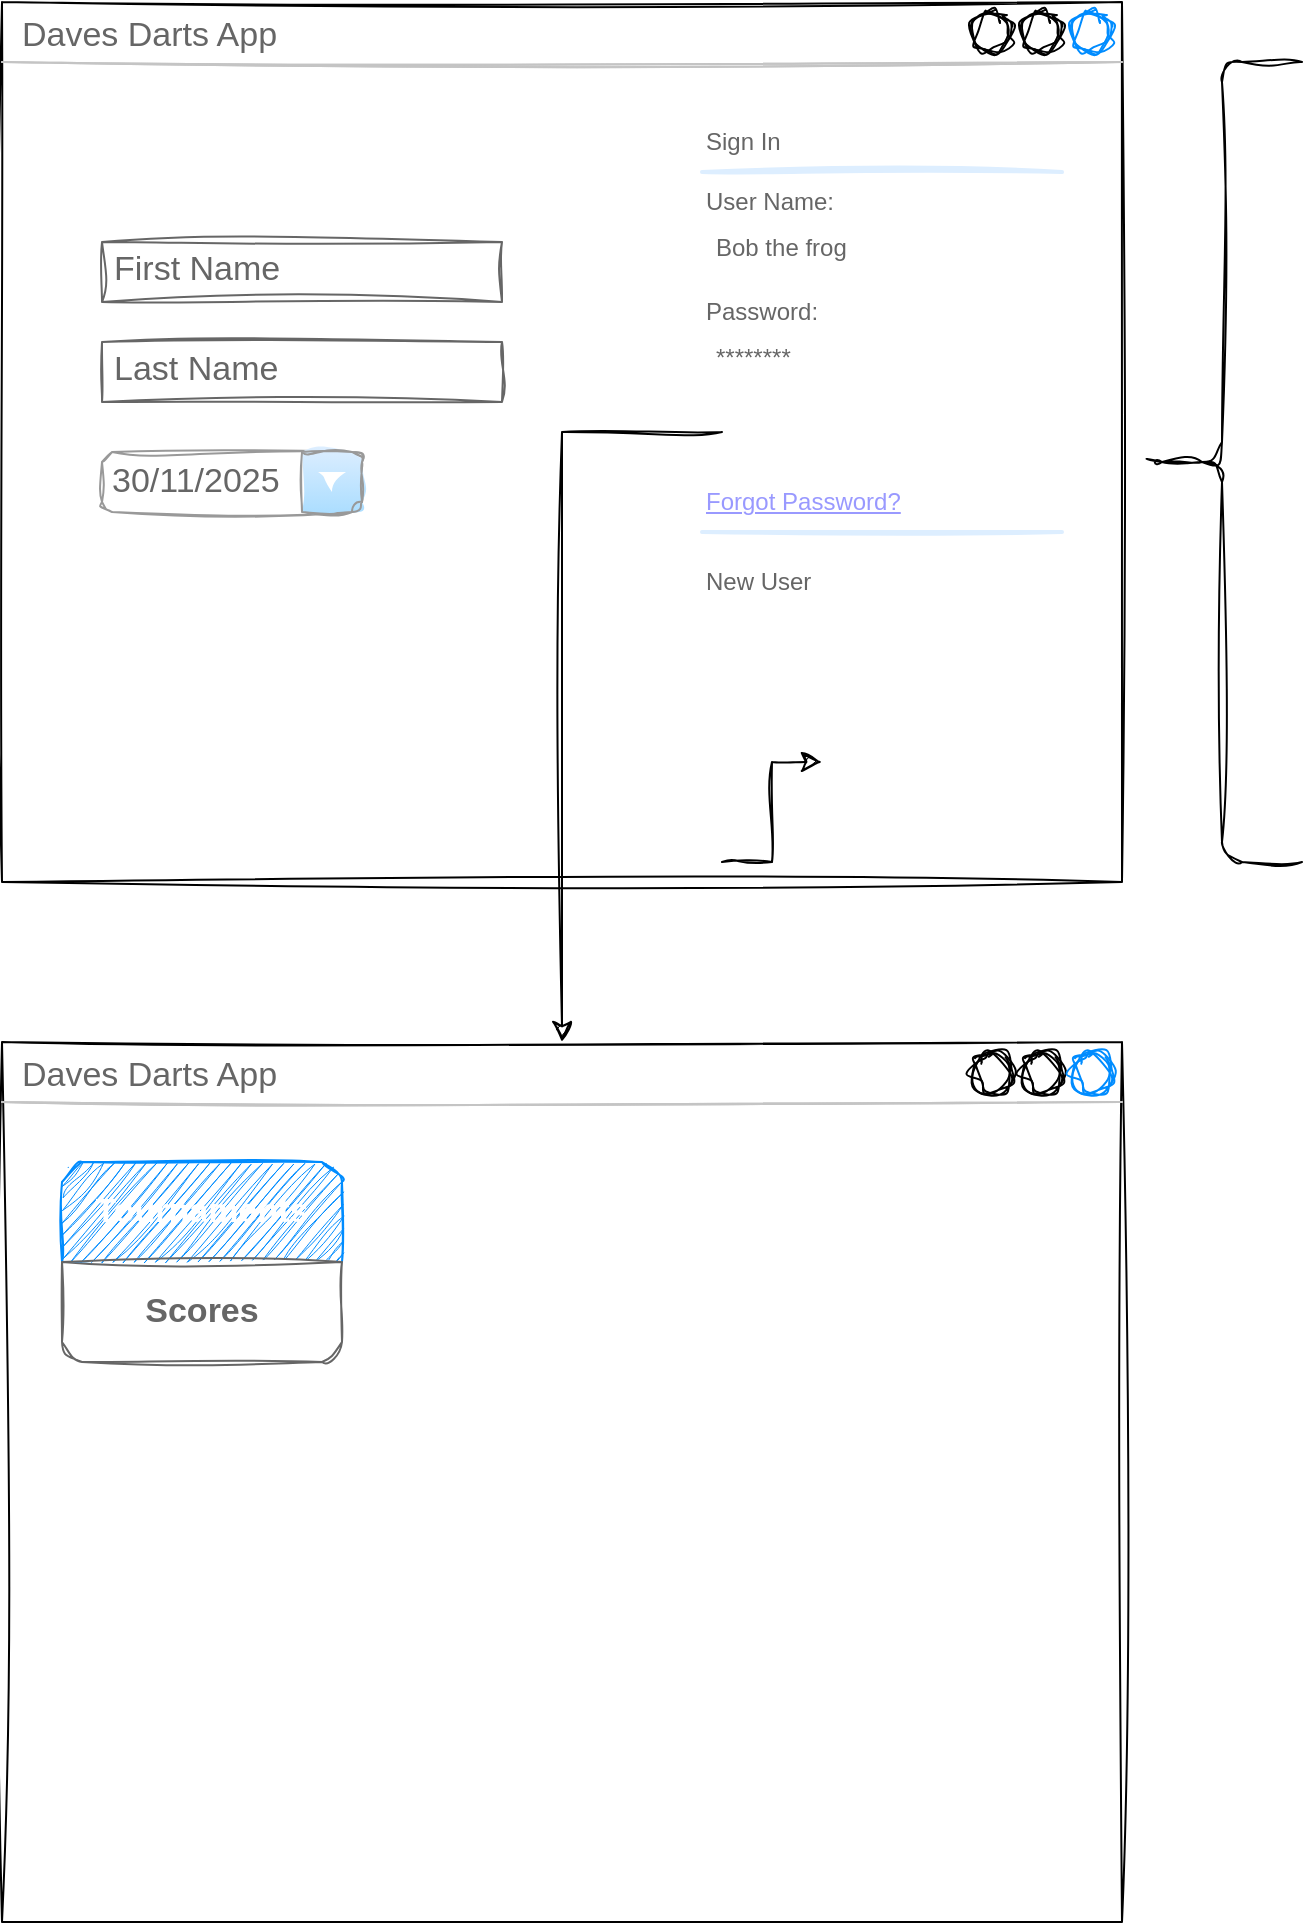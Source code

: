 <mxfile>
    <diagram id="qxxZICC4kl9-N6NX5seV" name="Page-1">
        <mxGraphModel dx="1088" dy="779" grid="1" gridSize="10" guides="1" tooltips="1" connect="1" arrows="1" fold="1" page="1" pageScale="1" pageWidth="850" pageHeight="1100" math="0" shadow="0">
            <root>
                <mxCell id="0"/>
                <mxCell id="1" parent="0"/>
                <mxCell id="12" value="Daves Darts App" style="strokeWidth=1;shadow=0;dashed=0;align=center;html=1;shape=mxgraph.mockup.containers.window;align=left;verticalAlign=top;spacingLeft=8;strokeColor2=#008cff;strokeColor3=#c4c4c4;fontColor=#666666;mainText=;fontSize=17;labelBackgroundColor=none;whiteSpace=wrap;sketch=1;curveFitting=1;jiggle=2;" parent="1" vertex="1">
                    <mxGeometry x="40" y="40" width="560" height="440" as="geometry"/>
                </mxCell>
                <mxCell id="13" value="First Name" style="strokeWidth=1;shadow=0;dashed=0;align=center;html=1;shape=mxgraph.mockup.text.textBox;fontColor=#666666;align=left;fontSize=17;spacingLeft=4;spacingTop=-3;whiteSpace=wrap;strokeColor=#666666;mainText=;sketch=1;curveFitting=1;jiggle=2;" parent="1" vertex="1">
                    <mxGeometry x="90" y="160" width="200" height="30" as="geometry"/>
                </mxCell>
                <mxCell id="14" value="Last Name" style="strokeWidth=1;shadow=0;dashed=0;align=center;html=1;shape=mxgraph.mockup.text.textBox;fontColor=#666666;align=left;fontSize=17;spacingLeft=4;spacingTop=-3;whiteSpace=wrap;strokeColor=#666666;mainText=;sketch=1;curveFitting=1;jiggle=2;" parent="1" vertex="1">
                    <mxGeometry x="90" y="210" width="200" height="30" as="geometry"/>
                </mxCell>
                <mxCell id="68" value="30/11/2025" style="strokeWidth=1;shadow=0;dashed=0;align=center;html=1;shape=mxgraph.mockup.forms.comboBox;strokeColor=#999999;fillColor=#ddeeff;align=left;fillColor2=#aaddff;mainText=;fontColor=#666666;fontSize=17;spacingLeft=3;sketch=1;curveFitting=1;jiggle=2;" parent="1" vertex="1">
                    <mxGeometry x="90" y="265" width="130" height="30" as="geometry"/>
                </mxCell>
                <mxCell id="76" value="" style="strokeWidth=1;shadow=0;dashed=0;align=center;html=1;shape=mxgraph.mockup.forms.rrect;rSize=0;strokeColor=#999999;fillColor=#ffffff;sketch=1;curveFitting=1;jiggle=2;" parent="1" vertex="1">
                    <mxGeometry x="380" y="90" width="200" height="300" as="geometry"/>
                </mxCell>
                <mxCell id="77" value="Sign In" style="strokeWidth=1;shadow=0;dashed=0;align=center;html=1;shape=mxgraph.mockup.forms.anchor;fontSize=12;fontColor=#666666;align=left;resizeWidth=1;spacingLeft=0;sketch=1;curveFitting=1;jiggle=2;" parent="76" vertex="1">
                    <mxGeometry width="100" height="20" relative="1" as="geometry">
                        <mxPoint x="10" y="10" as="offset"/>
                    </mxGeometry>
                </mxCell>
                <mxCell id="78" value="" style="shape=line;strokeColor=#ddeeff;strokeWidth=2;html=1;resizeWidth=1;sketch=1;curveFitting=1;jiggle=2;" parent="76" vertex="1">
                    <mxGeometry width="180" height="10" relative="1" as="geometry">
                        <mxPoint x="10" y="30" as="offset"/>
                    </mxGeometry>
                </mxCell>
                <mxCell id="79" value="User Name:" style="strokeWidth=1;shadow=0;dashed=0;align=center;html=1;shape=mxgraph.mockup.forms.anchor;fontSize=12;fontColor=#666666;align=left;resizeWidth=1;spacingLeft=0;sketch=1;curveFitting=1;jiggle=2;" parent="76" vertex="1">
                    <mxGeometry width="100" height="20" relative="1" as="geometry">
                        <mxPoint x="10" y="40" as="offset"/>
                    </mxGeometry>
                </mxCell>
                <mxCell id="80" value="Bob the frog" style="strokeWidth=1;shadow=0;dashed=0;align=center;html=1;shape=mxgraph.mockup.forms.rrect;rSize=0;strokeColor=#999999;fontColor=#666666;align=left;spacingLeft=5;resizeWidth=1;sketch=1;curveFitting=1;jiggle=2;" parent="76" vertex="1">
                    <mxGeometry width="150" height="25" relative="1" as="geometry">
                        <mxPoint x="10" y="60" as="offset"/>
                    </mxGeometry>
                </mxCell>
                <mxCell id="81" value="Password:" style="strokeWidth=1;shadow=0;dashed=0;align=center;html=1;shape=mxgraph.mockup.forms.anchor;fontSize=12;fontColor=#666666;align=left;resizeWidth=1;spacingLeft=0;sketch=1;curveFitting=1;jiggle=2;" parent="76" vertex="1">
                    <mxGeometry width="100" height="20" relative="1" as="geometry">
                        <mxPoint x="10" y="95" as="offset"/>
                    </mxGeometry>
                </mxCell>
                <mxCell id="82" value="********" style="strokeWidth=1;shadow=0;dashed=0;align=center;html=1;shape=mxgraph.mockup.forms.rrect;rSize=0;strokeColor=#999999;fontColor=#666666;align=left;spacingLeft=5;resizeWidth=1;sketch=1;curveFitting=1;jiggle=2;" parent="76" vertex="1">
                    <mxGeometry width="150" height="25" relative="1" as="geometry">
                        <mxPoint x="10" y="115" as="offset"/>
                    </mxGeometry>
                </mxCell>
                <mxCell id="83" value="SIGN IN" style="strokeWidth=1;shadow=0;dashed=0;align=center;html=1;shape=mxgraph.mockup.forms.rrect;rSize=5;strokeColor=none;fontColor=#ffffff;fillColor=#66bbff;fontSize=16;fontStyle=1;sketch=1;curveFitting=1;jiggle=2;" parent="76" vertex="1">
                    <mxGeometry y="1" width="80" height="30" relative="1" as="geometry">
                        <mxPoint x="20" y="-150" as="offset"/>
                    </mxGeometry>
                </mxCell>
                <mxCell id="84" value="Forgot Password?" style="strokeWidth=1;shadow=0;dashed=0;align=center;html=1;shape=mxgraph.mockup.forms.anchor;fontSize=12;fontColor=#9999ff;align=left;spacingLeft=0;fontStyle=4;resizeWidth=1;sketch=1;curveFitting=1;jiggle=2;" parent="76" vertex="1">
                    <mxGeometry y="1" width="150" height="20" relative="1" as="geometry">
                        <mxPoint x="10" y="-110" as="offset"/>
                    </mxGeometry>
                </mxCell>
                <mxCell id="85" value="" style="shape=line;strokeColor=#ddeeff;strokeWidth=2;html=1;resizeWidth=1;sketch=1;curveFitting=1;jiggle=2;" parent="76" vertex="1">
                    <mxGeometry y="1" width="180" height="10" relative="1" as="geometry">
                        <mxPoint x="10" y="-90" as="offset"/>
                    </mxGeometry>
                </mxCell>
                <mxCell id="86" value="New User" style="strokeWidth=1;shadow=0;dashed=0;align=center;html=1;shape=mxgraph.mockup.forms.anchor;fontSize=12;fontColor=#666666;align=left;spacingLeft=0;resizeWidth=1;sketch=1;curveFitting=1;jiggle=2;" parent="76" vertex="1">
                    <mxGeometry y="1" width="150" height="20" relative="1" as="geometry">
                        <mxPoint x="10" y="-70" as="offset"/>
                    </mxGeometry>
                </mxCell>
                <mxCell id="87" value="SIGN UP" style="strokeWidth=1;shadow=0;dashed=0;align=center;html=1;shape=mxgraph.mockup.forms.rrect;rSize=5;strokeColor=none;fontColor=#ffffff;fillColor=#66bbff;fontSize=16;fontStyle=1;sketch=1;curveFitting=1;jiggle=2;" parent="76" vertex="1">
                    <mxGeometry y="1" width="80" height="30" relative="1" as="geometry">
                        <mxPoint x="20" y="-50" as="offset"/>
                    </mxGeometry>
                </mxCell>
                <mxCell id="90" value="Daves Darts App" style="strokeWidth=1;shadow=0;dashed=0;align=center;html=1;shape=mxgraph.mockup.containers.window;align=left;verticalAlign=top;spacingLeft=8;strokeColor2=#008cff;strokeColor3=#c4c4c4;fontColor=#666666;mainText=;fontSize=17;labelBackgroundColor=none;whiteSpace=wrap;sketch=1;curveFitting=1;jiggle=2;" parent="1" vertex="1">
                    <mxGeometry x="40" y="560" width="560" height="440" as="geometry"/>
                </mxCell>
                <mxCell id="94" value="" style="edgeStyle=segmentEdgeStyle;endArrow=classic;html=1;curved=0;rounded=0;endSize=8;startSize=8;sketch=1;curveFitting=1;jiggle=2;" parent="1" source="83" target="90" edge="1">
                    <mxGeometry width="50" height="50" relative="1" as="geometry">
                        <mxPoint x="400" y="470" as="sourcePoint"/>
                        <mxPoint x="450" y="420" as="targetPoint"/>
                    </mxGeometry>
                </mxCell>
                <mxCell id="96" value="" style="shape=curlyBracket;whiteSpace=wrap;html=1;rounded=1;labelPosition=left;verticalLabelPosition=middle;align=right;verticalAlign=middle;sketch=1;curveFitting=1;jiggle=2;" parent="1" vertex="1">
                    <mxGeometry x="610" y="70" width="80" height="400" as="geometry"/>
                </mxCell>
                <mxCell id="97" value="" style="edgeStyle=elbowEdgeStyle;elbow=horizontal;endArrow=classic;html=1;curved=0;rounded=0;endSize=8;startSize=8;sketch=1;curveFitting=1;jiggle=2;" parent="1" edge="1">
                    <mxGeometry width="50" height="50" relative="1" as="geometry">
                        <mxPoint x="400" y="470" as="sourcePoint"/>
                        <mxPoint x="450" y="420" as="targetPoint"/>
                    </mxGeometry>
                </mxCell>
                <mxCell id="99" value="" style="swimlane;shape=mxgraph.bootstrap.anchor;strokeColor=#666666;fillColor=#ffffff;fontColor=#666666;fontStyle=0;childLayout=stackLayout;horizontal=1;startSize=0;horizontalStack=0;resizeParent=1;resizeParentMax=0;resizeLast=0;collapsible=0;marginBottom=0;whiteSpace=wrap;html=1;sketch=1;curveFitting=1;jiggle=2;" parent="1" vertex="1">
                    <mxGeometry x="70" y="620" width="140" height="100" as="geometry"/>
                </mxCell>
                <mxCell id="100" value="Tournaments" style="text;strokeColor=#008CFF;align=center;verticalAlign=middle;spacingLeft=10;spacingRight=10;overflow=hidden;points=[[0,0.5],[1,0.5]];portConstraint=eastwest;rotatable=0;whiteSpace=wrap;html=1;shape=mxgraph.mockup.topButton;rSize=10;fillColor=#008CFF;fontColor=#ffffff;fontSize=17;fontStyle=1;sketch=1;curveFitting=1;jiggle=2;" parent="99" vertex="1">
                    <mxGeometry width="140" height="50" as="geometry"/>
                </mxCell>
                <mxCell id="103" value="Scores" style="text;strokeColor=inherit;align=center;verticalAlign=middle;spacingLeft=10;spacingRight=10;overflow=hidden;points=[[0,0.5],[1,0.5]];portConstraint=eastwest;rotatable=0;whiteSpace=wrap;html=1;shape=mxgraph.mockup.bottomButton;rSize=10;fillColor=inherit;fontColor=inherit;fontSize=17;fontStyle=1;sketch=1;curveFitting=1;jiggle=2;" parent="99" vertex="1">
                    <mxGeometry y="50" width="140" height="50" as="geometry"/>
                </mxCell>
            </root>
        </mxGraphModel>
    </diagram>
</mxfile>